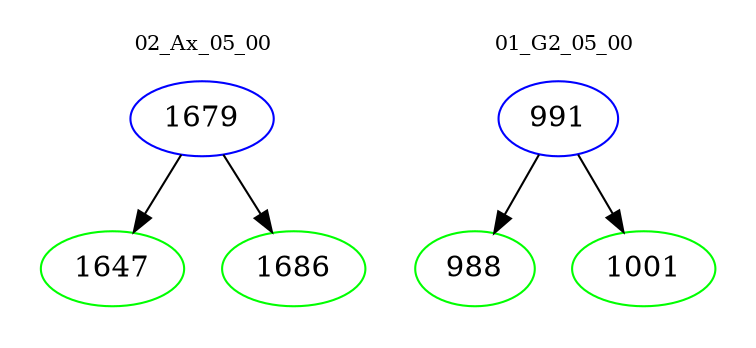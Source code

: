 digraph{
subgraph cluster_0 {
color = white
label = "02_Ax_05_00";
fontsize=10;
T0_1679 [label="1679", color="blue"]
T0_1679 -> T0_1647 [color="black"]
T0_1647 [label="1647", color="green"]
T0_1679 -> T0_1686 [color="black"]
T0_1686 [label="1686", color="green"]
}
subgraph cluster_1 {
color = white
label = "01_G2_05_00";
fontsize=10;
T1_991 [label="991", color="blue"]
T1_991 -> T1_988 [color="black"]
T1_988 [label="988", color="green"]
T1_991 -> T1_1001 [color="black"]
T1_1001 [label="1001", color="green"]
}
}
